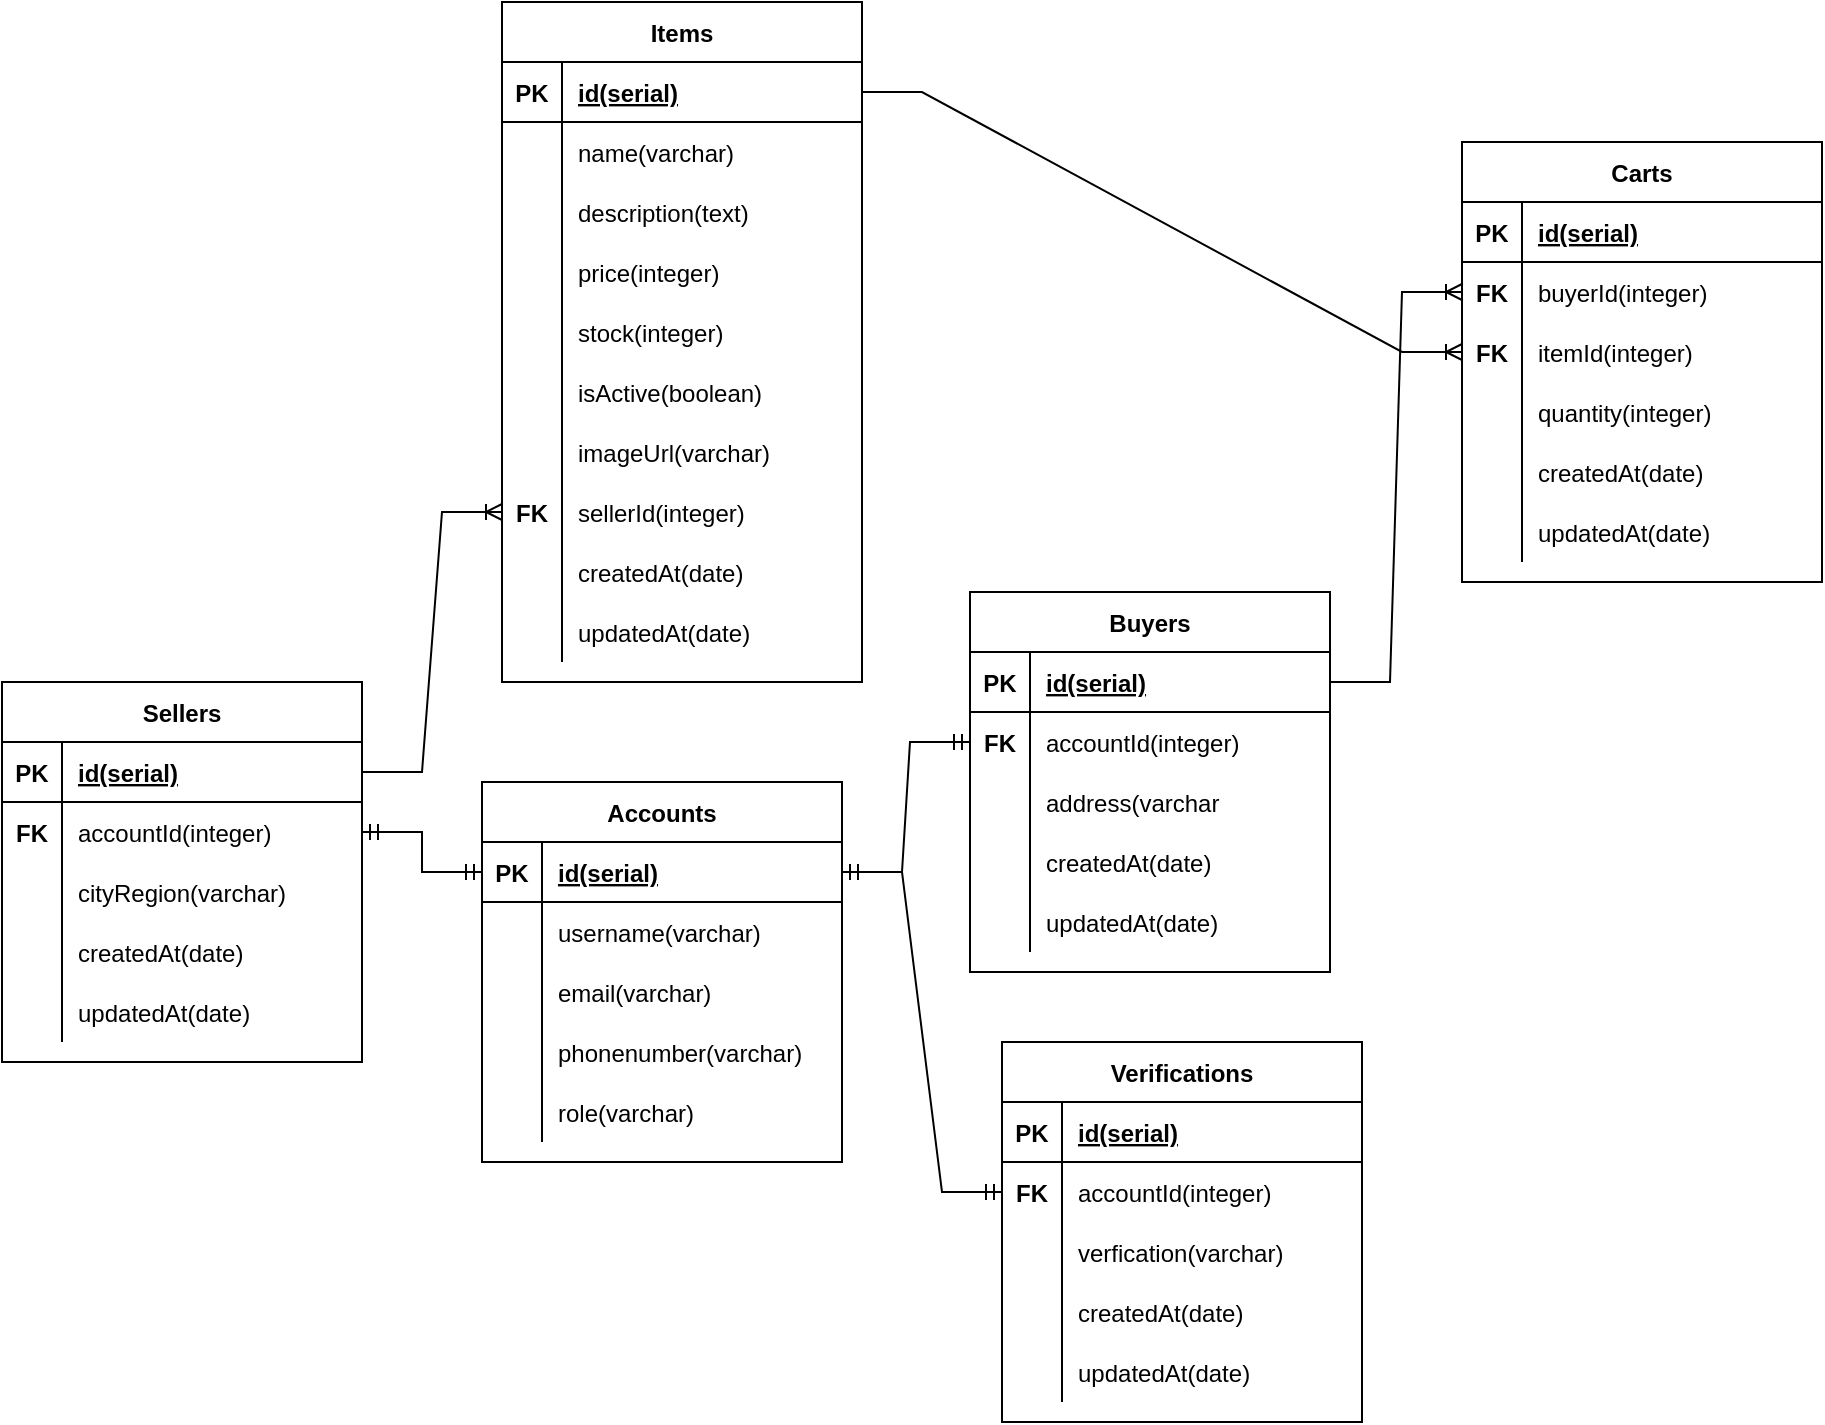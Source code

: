 <mxfile version="15.5.2" type="github">
  <diagram id="oNwJGqiaX8sWsKDRf94H" name="Page-1">
    <mxGraphModel dx="2130" dy="767" grid="1" gridSize="10" guides="1" tooltips="1" connect="1" arrows="1" fold="1" page="1" pageScale="1" pageWidth="827" pageHeight="1169" math="0" shadow="0">
      <root>
        <mxCell id="0" />
        <mxCell id="1" parent="0" />
        <mxCell id="CRNBBbrj-tP_phKa5Gia-1" value="Sellers" style="shape=table;startSize=30;container=1;collapsible=1;childLayout=tableLayout;fixedRows=1;rowLines=0;fontStyle=1;align=center;resizeLast=1;" vertex="1" parent="1">
          <mxGeometry x="-70" y="370" width="180" height="190" as="geometry" />
        </mxCell>
        <mxCell id="CRNBBbrj-tP_phKa5Gia-2" value="" style="shape=partialRectangle;collapsible=0;dropTarget=0;pointerEvents=0;fillColor=none;top=0;left=0;bottom=1;right=0;points=[[0,0.5],[1,0.5]];portConstraint=eastwest;" vertex="1" parent="CRNBBbrj-tP_phKa5Gia-1">
          <mxGeometry y="30" width="180" height="30" as="geometry" />
        </mxCell>
        <mxCell id="CRNBBbrj-tP_phKa5Gia-3" value="PK" style="shape=partialRectangle;connectable=0;fillColor=none;top=0;left=0;bottom=0;right=0;fontStyle=1;overflow=hidden;" vertex="1" parent="CRNBBbrj-tP_phKa5Gia-2">
          <mxGeometry width="30" height="30" as="geometry">
            <mxRectangle width="30" height="30" as="alternateBounds" />
          </mxGeometry>
        </mxCell>
        <mxCell id="CRNBBbrj-tP_phKa5Gia-4" value="id(serial)" style="shape=partialRectangle;connectable=0;fillColor=none;top=0;left=0;bottom=0;right=0;align=left;spacingLeft=6;fontStyle=5;overflow=hidden;" vertex="1" parent="CRNBBbrj-tP_phKa5Gia-2">
          <mxGeometry x="30" width="150" height="30" as="geometry">
            <mxRectangle width="150" height="30" as="alternateBounds" />
          </mxGeometry>
        </mxCell>
        <mxCell id="CRNBBbrj-tP_phKa5Gia-5" value="" style="shape=partialRectangle;collapsible=0;dropTarget=0;pointerEvents=0;fillColor=none;top=0;left=0;bottom=0;right=0;points=[[0,0.5],[1,0.5]];portConstraint=eastwest;" vertex="1" parent="CRNBBbrj-tP_phKa5Gia-1">
          <mxGeometry y="60" width="180" height="30" as="geometry" />
        </mxCell>
        <mxCell id="CRNBBbrj-tP_phKa5Gia-6" value="FK" style="shape=partialRectangle;connectable=0;fillColor=none;top=0;left=0;bottom=0;right=0;editable=1;overflow=hidden;fontStyle=1" vertex="1" parent="CRNBBbrj-tP_phKa5Gia-5">
          <mxGeometry width="30" height="30" as="geometry">
            <mxRectangle width="30" height="30" as="alternateBounds" />
          </mxGeometry>
        </mxCell>
        <mxCell id="CRNBBbrj-tP_phKa5Gia-7" value="accountId(integer)" style="shape=partialRectangle;connectable=0;fillColor=none;top=0;left=0;bottom=0;right=0;align=left;spacingLeft=6;overflow=hidden;" vertex="1" parent="CRNBBbrj-tP_phKa5Gia-5">
          <mxGeometry x="30" width="150" height="30" as="geometry">
            <mxRectangle width="150" height="30" as="alternateBounds" />
          </mxGeometry>
        </mxCell>
        <mxCell id="CRNBBbrj-tP_phKa5Gia-8" value="" style="shape=partialRectangle;collapsible=0;dropTarget=0;pointerEvents=0;fillColor=none;top=0;left=0;bottom=0;right=0;points=[[0,0.5],[1,0.5]];portConstraint=eastwest;" vertex="1" parent="CRNBBbrj-tP_phKa5Gia-1">
          <mxGeometry y="90" width="180" height="30" as="geometry" />
        </mxCell>
        <mxCell id="CRNBBbrj-tP_phKa5Gia-9" value="" style="shape=partialRectangle;connectable=0;fillColor=none;top=0;left=0;bottom=0;right=0;editable=1;overflow=hidden;" vertex="1" parent="CRNBBbrj-tP_phKa5Gia-8">
          <mxGeometry width="30" height="30" as="geometry">
            <mxRectangle width="30" height="30" as="alternateBounds" />
          </mxGeometry>
        </mxCell>
        <mxCell id="CRNBBbrj-tP_phKa5Gia-10" value="cityRegion(varchar)" style="shape=partialRectangle;connectable=0;fillColor=none;top=0;left=0;bottom=0;right=0;align=left;spacingLeft=6;overflow=hidden;" vertex="1" parent="CRNBBbrj-tP_phKa5Gia-8">
          <mxGeometry x="30" width="150" height="30" as="geometry">
            <mxRectangle width="150" height="30" as="alternateBounds" />
          </mxGeometry>
        </mxCell>
        <mxCell id="CRNBBbrj-tP_phKa5Gia-11" value="" style="shape=partialRectangle;collapsible=0;dropTarget=0;pointerEvents=0;fillColor=none;top=0;left=0;bottom=0;right=0;points=[[0,0.5],[1,0.5]];portConstraint=eastwest;" vertex="1" parent="CRNBBbrj-tP_phKa5Gia-1">
          <mxGeometry y="120" width="180" height="30" as="geometry" />
        </mxCell>
        <mxCell id="CRNBBbrj-tP_phKa5Gia-12" value="" style="shape=partialRectangle;connectable=0;fillColor=none;top=0;left=0;bottom=0;right=0;editable=1;overflow=hidden;" vertex="1" parent="CRNBBbrj-tP_phKa5Gia-11">
          <mxGeometry width="30" height="30" as="geometry">
            <mxRectangle width="30" height="30" as="alternateBounds" />
          </mxGeometry>
        </mxCell>
        <mxCell id="CRNBBbrj-tP_phKa5Gia-13" value="createdAt(date)" style="shape=partialRectangle;connectable=0;fillColor=none;top=0;left=0;bottom=0;right=0;align=left;spacingLeft=6;overflow=hidden;" vertex="1" parent="CRNBBbrj-tP_phKa5Gia-11">
          <mxGeometry x="30" width="150" height="30" as="geometry">
            <mxRectangle width="150" height="30" as="alternateBounds" />
          </mxGeometry>
        </mxCell>
        <mxCell id="CRNBBbrj-tP_phKa5Gia-106" value="" style="shape=partialRectangle;collapsible=0;dropTarget=0;pointerEvents=0;fillColor=none;top=0;left=0;bottom=0;right=0;points=[[0,0.5],[1,0.5]];portConstraint=eastwest;" vertex="1" parent="CRNBBbrj-tP_phKa5Gia-1">
          <mxGeometry y="150" width="180" height="30" as="geometry" />
        </mxCell>
        <mxCell id="CRNBBbrj-tP_phKa5Gia-107" value="" style="shape=partialRectangle;connectable=0;fillColor=none;top=0;left=0;bottom=0;right=0;editable=1;overflow=hidden;" vertex="1" parent="CRNBBbrj-tP_phKa5Gia-106">
          <mxGeometry width="30" height="30" as="geometry">
            <mxRectangle width="30" height="30" as="alternateBounds" />
          </mxGeometry>
        </mxCell>
        <mxCell id="CRNBBbrj-tP_phKa5Gia-108" value="updatedAt(date)" style="shape=partialRectangle;connectable=0;fillColor=none;top=0;left=0;bottom=0;right=0;align=left;spacingLeft=6;overflow=hidden;" vertex="1" parent="CRNBBbrj-tP_phKa5Gia-106">
          <mxGeometry x="30" width="150" height="30" as="geometry">
            <mxRectangle width="150" height="30" as="alternateBounds" />
          </mxGeometry>
        </mxCell>
        <mxCell id="CRNBBbrj-tP_phKa5Gia-14" value="Buyers" style="shape=table;startSize=30;container=1;collapsible=1;childLayout=tableLayout;fixedRows=1;rowLines=0;fontStyle=1;align=center;resizeLast=1;" vertex="1" parent="1">
          <mxGeometry x="414" y="325" width="180" height="190" as="geometry" />
        </mxCell>
        <mxCell id="CRNBBbrj-tP_phKa5Gia-15" value="" style="shape=partialRectangle;collapsible=0;dropTarget=0;pointerEvents=0;fillColor=none;top=0;left=0;bottom=1;right=0;points=[[0,0.5],[1,0.5]];portConstraint=eastwest;" vertex="1" parent="CRNBBbrj-tP_phKa5Gia-14">
          <mxGeometry y="30" width="180" height="30" as="geometry" />
        </mxCell>
        <mxCell id="CRNBBbrj-tP_phKa5Gia-16" value="PK" style="shape=partialRectangle;connectable=0;fillColor=none;top=0;left=0;bottom=0;right=0;fontStyle=1;overflow=hidden;" vertex="1" parent="CRNBBbrj-tP_phKa5Gia-15">
          <mxGeometry width="30" height="30" as="geometry">
            <mxRectangle width="30" height="30" as="alternateBounds" />
          </mxGeometry>
        </mxCell>
        <mxCell id="CRNBBbrj-tP_phKa5Gia-17" value="id(serial)" style="shape=partialRectangle;connectable=0;fillColor=none;top=0;left=0;bottom=0;right=0;align=left;spacingLeft=6;fontStyle=5;overflow=hidden;" vertex="1" parent="CRNBBbrj-tP_phKa5Gia-15">
          <mxGeometry x="30" width="150" height="30" as="geometry">
            <mxRectangle width="150" height="30" as="alternateBounds" />
          </mxGeometry>
        </mxCell>
        <mxCell id="CRNBBbrj-tP_phKa5Gia-18" value="" style="shape=partialRectangle;collapsible=0;dropTarget=0;pointerEvents=0;fillColor=none;top=0;left=0;bottom=0;right=0;points=[[0,0.5],[1,0.5]];portConstraint=eastwest;" vertex="1" parent="CRNBBbrj-tP_phKa5Gia-14">
          <mxGeometry y="60" width="180" height="30" as="geometry" />
        </mxCell>
        <mxCell id="CRNBBbrj-tP_phKa5Gia-19" value="FK" style="shape=partialRectangle;connectable=0;fillColor=none;top=0;left=0;bottom=0;right=0;editable=1;overflow=hidden;fontStyle=1" vertex="1" parent="CRNBBbrj-tP_phKa5Gia-18">
          <mxGeometry width="30" height="30" as="geometry">
            <mxRectangle width="30" height="30" as="alternateBounds" />
          </mxGeometry>
        </mxCell>
        <mxCell id="CRNBBbrj-tP_phKa5Gia-20" value="accountId(integer)" style="shape=partialRectangle;connectable=0;fillColor=none;top=0;left=0;bottom=0;right=0;align=left;spacingLeft=6;overflow=hidden;" vertex="1" parent="CRNBBbrj-tP_phKa5Gia-18">
          <mxGeometry x="30" width="150" height="30" as="geometry">
            <mxRectangle width="150" height="30" as="alternateBounds" />
          </mxGeometry>
        </mxCell>
        <mxCell id="CRNBBbrj-tP_phKa5Gia-21" value="" style="shape=partialRectangle;collapsible=0;dropTarget=0;pointerEvents=0;fillColor=none;top=0;left=0;bottom=0;right=0;points=[[0,0.5],[1,0.5]];portConstraint=eastwest;" vertex="1" parent="CRNBBbrj-tP_phKa5Gia-14">
          <mxGeometry y="90" width="180" height="30" as="geometry" />
        </mxCell>
        <mxCell id="CRNBBbrj-tP_phKa5Gia-22" value="" style="shape=partialRectangle;connectable=0;fillColor=none;top=0;left=0;bottom=0;right=0;editable=1;overflow=hidden;" vertex="1" parent="CRNBBbrj-tP_phKa5Gia-21">
          <mxGeometry width="30" height="30" as="geometry">
            <mxRectangle width="30" height="30" as="alternateBounds" />
          </mxGeometry>
        </mxCell>
        <mxCell id="CRNBBbrj-tP_phKa5Gia-23" value="address(varchar" style="shape=partialRectangle;connectable=0;fillColor=none;top=0;left=0;bottom=0;right=0;align=left;spacingLeft=6;overflow=hidden;" vertex="1" parent="CRNBBbrj-tP_phKa5Gia-21">
          <mxGeometry x="30" width="150" height="30" as="geometry">
            <mxRectangle width="150" height="30" as="alternateBounds" />
          </mxGeometry>
        </mxCell>
        <mxCell id="CRNBBbrj-tP_phKa5Gia-24" value="" style="shape=partialRectangle;collapsible=0;dropTarget=0;pointerEvents=0;fillColor=none;top=0;left=0;bottom=0;right=0;points=[[0,0.5],[1,0.5]];portConstraint=eastwest;" vertex="1" parent="CRNBBbrj-tP_phKa5Gia-14">
          <mxGeometry y="120" width="180" height="30" as="geometry" />
        </mxCell>
        <mxCell id="CRNBBbrj-tP_phKa5Gia-25" value="" style="shape=partialRectangle;connectable=0;fillColor=none;top=0;left=0;bottom=0;right=0;editable=1;overflow=hidden;" vertex="1" parent="CRNBBbrj-tP_phKa5Gia-24">
          <mxGeometry width="30" height="30" as="geometry">
            <mxRectangle width="30" height="30" as="alternateBounds" />
          </mxGeometry>
        </mxCell>
        <mxCell id="CRNBBbrj-tP_phKa5Gia-26" value="createdAt(date)" style="shape=partialRectangle;connectable=0;fillColor=none;top=0;left=0;bottom=0;right=0;align=left;spacingLeft=6;overflow=hidden;" vertex="1" parent="CRNBBbrj-tP_phKa5Gia-24">
          <mxGeometry x="30" width="150" height="30" as="geometry">
            <mxRectangle width="150" height="30" as="alternateBounds" />
          </mxGeometry>
        </mxCell>
        <mxCell id="CRNBBbrj-tP_phKa5Gia-109" value="" style="shape=partialRectangle;collapsible=0;dropTarget=0;pointerEvents=0;fillColor=none;top=0;left=0;bottom=0;right=0;points=[[0,0.5],[1,0.5]];portConstraint=eastwest;" vertex="1" parent="CRNBBbrj-tP_phKa5Gia-14">
          <mxGeometry y="150" width="180" height="30" as="geometry" />
        </mxCell>
        <mxCell id="CRNBBbrj-tP_phKa5Gia-110" value="" style="shape=partialRectangle;connectable=0;fillColor=none;top=0;left=0;bottom=0;right=0;editable=1;overflow=hidden;" vertex="1" parent="CRNBBbrj-tP_phKa5Gia-109">
          <mxGeometry width="30" height="30" as="geometry">
            <mxRectangle width="30" height="30" as="alternateBounds" />
          </mxGeometry>
        </mxCell>
        <mxCell id="CRNBBbrj-tP_phKa5Gia-111" value="updatedAt(date)" style="shape=partialRectangle;connectable=0;fillColor=none;top=0;left=0;bottom=0;right=0;align=left;spacingLeft=6;overflow=hidden;" vertex="1" parent="CRNBBbrj-tP_phKa5Gia-109">
          <mxGeometry x="30" width="150" height="30" as="geometry">
            <mxRectangle width="150" height="30" as="alternateBounds" />
          </mxGeometry>
        </mxCell>
        <mxCell id="CRNBBbrj-tP_phKa5Gia-27" value="Accounts" style="shape=table;startSize=30;container=1;collapsible=1;childLayout=tableLayout;fixedRows=1;rowLines=0;fontStyle=1;align=center;resizeLast=1;" vertex="1" parent="1">
          <mxGeometry x="170" y="420" width="180" height="190" as="geometry" />
        </mxCell>
        <mxCell id="CRNBBbrj-tP_phKa5Gia-28" value="" style="shape=partialRectangle;collapsible=0;dropTarget=0;pointerEvents=0;fillColor=none;top=0;left=0;bottom=1;right=0;points=[[0,0.5],[1,0.5]];portConstraint=eastwest;" vertex="1" parent="CRNBBbrj-tP_phKa5Gia-27">
          <mxGeometry y="30" width="180" height="30" as="geometry" />
        </mxCell>
        <mxCell id="CRNBBbrj-tP_phKa5Gia-29" value="PK" style="shape=partialRectangle;connectable=0;fillColor=none;top=0;left=0;bottom=0;right=0;fontStyle=1;overflow=hidden;" vertex="1" parent="CRNBBbrj-tP_phKa5Gia-28">
          <mxGeometry width="30" height="30" as="geometry">
            <mxRectangle width="30" height="30" as="alternateBounds" />
          </mxGeometry>
        </mxCell>
        <mxCell id="CRNBBbrj-tP_phKa5Gia-30" value="id(serial)" style="shape=partialRectangle;connectable=0;fillColor=none;top=0;left=0;bottom=0;right=0;align=left;spacingLeft=6;fontStyle=5;overflow=hidden;" vertex="1" parent="CRNBBbrj-tP_phKa5Gia-28">
          <mxGeometry x="30" width="150" height="30" as="geometry">
            <mxRectangle width="150" height="30" as="alternateBounds" />
          </mxGeometry>
        </mxCell>
        <mxCell id="CRNBBbrj-tP_phKa5Gia-31" value="" style="shape=partialRectangle;collapsible=0;dropTarget=0;pointerEvents=0;fillColor=none;top=0;left=0;bottom=0;right=0;points=[[0,0.5],[1,0.5]];portConstraint=eastwest;" vertex="1" parent="CRNBBbrj-tP_phKa5Gia-27">
          <mxGeometry y="60" width="180" height="30" as="geometry" />
        </mxCell>
        <mxCell id="CRNBBbrj-tP_phKa5Gia-32" value="" style="shape=partialRectangle;connectable=0;fillColor=none;top=0;left=0;bottom=0;right=0;editable=1;overflow=hidden;" vertex="1" parent="CRNBBbrj-tP_phKa5Gia-31">
          <mxGeometry width="30" height="30" as="geometry">
            <mxRectangle width="30" height="30" as="alternateBounds" />
          </mxGeometry>
        </mxCell>
        <mxCell id="CRNBBbrj-tP_phKa5Gia-33" value="username(varchar)" style="shape=partialRectangle;connectable=0;fillColor=none;top=0;left=0;bottom=0;right=0;align=left;spacingLeft=6;overflow=hidden;" vertex="1" parent="CRNBBbrj-tP_phKa5Gia-31">
          <mxGeometry x="30" width="150" height="30" as="geometry">
            <mxRectangle width="150" height="30" as="alternateBounds" />
          </mxGeometry>
        </mxCell>
        <mxCell id="CRNBBbrj-tP_phKa5Gia-34" value="" style="shape=partialRectangle;collapsible=0;dropTarget=0;pointerEvents=0;fillColor=none;top=0;left=0;bottom=0;right=0;points=[[0,0.5],[1,0.5]];portConstraint=eastwest;" vertex="1" parent="CRNBBbrj-tP_phKa5Gia-27">
          <mxGeometry y="90" width="180" height="30" as="geometry" />
        </mxCell>
        <mxCell id="CRNBBbrj-tP_phKa5Gia-35" value="" style="shape=partialRectangle;connectable=0;fillColor=none;top=0;left=0;bottom=0;right=0;editable=1;overflow=hidden;" vertex="1" parent="CRNBBbrj-tP_phKa5Gia-34">
          <mxGeometry width="30" height="30" as="geometry">
            <mxRectangle width="30" height="30" as="alternateBounds" />
          </mxGeometry>
        </mxCell>
        <mxCell id="CRNBBbrj-tP_phKa5Gia-36" value="email(varchar)" style="shape=partialRectangle;connectable=0;fillColor=none;top=0;left=0;bottom=0;right=0;align=left;spacingLeft=6;overflow=hidden;" vertex="1" parent="CRNBBbrj-tP_phKa5Gia-34">
          <mxGeometry x="30" width="150" height="30" as="geometry">
            <mxRectangle width="150" height="30" as="alternateBounds" />
          </mxGeometry>
        </mxCell>
        <mxCell id="CRNBBbrj-tP_phKa5Gia-37" value="" style="shape=partialRectangle;collapsible=0;dropTarget=0;pointerEvents=0;fillColor=none;top=0;left=0;bottom=0;right=0;points=[[0,0.5],[1,0.5]];portConstraint=eastwest;" vertex="1" parent="CRNBBbrj-tP_phKa5Gia-27">
          <mxGeometry y="120" width="180" height="30" as="geometry" />
        </mxCell>
        <mxCell id="CRNBBbrj-tP_phKa5Gia-38" value="" style="shape=partialRectangle;connectable=0;fillColor=none;top=0;left=0;bottom=0;right=0;editable=1;overflow=hidden;" vertex="1" parent="CRNBBbrj-tP_phKa5Gia-37">
          <mxGeometry width="30" height="30" as="geometry">
            <mxRectangle width="30" height="30" as="alternateBounds" />
          </mxGeometry>
        </mxCell>
        <mxCell id="CRNBBbrj-tP_phKa5Gia-39" value="phonenumber(varchar)" style="shape=partialRectangle;connectable=0;fillColor=none;top=0;left=0;bottom=0;right=0;align=left;spacingLeft=6;overflow=hidden;" vertex="1" parent="CRNBBbrj-tP_phKa5Gia-37">
          <mxGeometry x="30" width="150" height="30" as="geometry">
            <mxRectangle width="150" height="30" as="alternateBounds" />
          </mxGeometry>
        </mxCell>
        <mxCell id="CRNBBbrj-tP_phKa5Gia-120" value="" style="shape=partialRectangle;collapsible=0;dropTarget=0;pointerEvents=0;fillColor=none;top=0;left=0;bottom=0;right=0;points=[[0,0.5],[1,0.5]];portConstraint=eastwest;" vertex="1" parent="CRNBBbrj-tP_phKa5Gia-27">
          <mxGeometry y="150" width="180" height="30" as="geometry" />
        </mxCell>
        <mxCell id="CRNBBbrj-tP_phKa5Gia-121" value="" style="shape=partialRectangle;connectable=0;fillColor=none;top=0;left=0;bottom=0;right=0;editable=1;overflow=hidden;" vertex="1" parent="CRNBBbrj-tP_phKa5Gia-120">
          <mxGeometry width="30" height="30" as="geometry">
            <mxRectangle width="30" height="30" as="alternateBounds" />
          </mxGeometry>
        </mxCell>
        <mxCell id="CRNBBbrj-tP_phKa5Gia-122" value="role(varchar)" style="shape=partialRectangle;connectable=0;fillColor=none;top=0;left=0;bottom=0;right=0;align=left;spacingLeft=6;overflow=hidden;" vertex="1" parent="CRNBBbrj-tP_phKa5Gia-120">
          <mxGeometry x="30" width="150" height="30" as="geometry">
            <mxRectangle width="150" height="30" as="alternateBounds" />
          </mxGeometry>
        </mxCell>
        <mxCell id="CRNBBbrj-tP_phKa5Gia-40" value="Items" style="shape=table;startSize=30;container=1;collapsible=1;childLayout=tableLayout;fixedRows=1;rowLines=0;fontStyle=1;align=center;resizeLast=1;" vertex="1" parent="1">
          <mxGeometry x="180" y="30" width="180" height="340" as="geometry" />
        </mxCell>
        <mxCell id="CRNBBbrj-tP_phKa5Gia-41" value="" style="shape=partialRectangle;collapsible=0;dropTarget=0;pointerEvents=0;fillColor=none;top=0;left=0;bottom=1;right=0;points=[[0,0.5],[1,0.5]];portConstraint=eastwest;" vertex="1" parent="CRNBBbrj-tP_phKa5Gia-40">
          <mxGeometry y="30" width="180" height="30" as="geometry" />
        </mxCell>
        <mxCell id="CRNBBbrj-tP_phKa5Gia-42" value="PK" style="shape=partialRectangle;connectable=0;fillColor=none;top=0;left=0;bottom=0;right=0;fontStyle=1;overflow=hidden;" vertex="1" parent="CRNBBbrj-tP_phKa5Gia-41">
          <mxGeometry width="30" height="30" as="geometry">
            <mxRectangle width="30" height="30" as="alternateBounds" />
          </mxGeometry>
        </mxCell>
        <mxCell id="CRNBBbrj-tP_phKa5Gia-43" value="id(serial)" style="shape=partialRectangle;connectable=0;fillColor=none;top=0;left=0;bottom=0;right=0;align=left;spacingLeft=6;fontStyle=5;overflow=hidden;" vertex="1" parent="CRNBBbrj-tP_phKa5Gia-41">
          <mxGeometry x="30" width="150" height="30" as="geometry">
            <mxRectangle width="150" height="30" as="alternateBounds" />
          </mxGeometry>
        </mxCell>
        <mxCell id="CRNBBbrj-tP_phKa5Gia-44" value="" style="shape=partialRectangle;collapsible=0;dropTarget=0;pointerEvents=0;fillColor=none;top=0;left=0;bottom=0;right=0;points=[[0,0.5],[1,0.5]];portConstraint=eastwest;" vertex="1" parent="CRNBBbrj-tP_phKa5Gia-40">
          <mxGeometry y="60" width="180" height="30" as="geometry" />
        </mxCell>
        <mxCell id="CRNBBbrj-tP_phKa5Gia-45" value="" style="shape=partialRectangle;connectable=0;fillColor=none;top=0;left=0;bottom=0;right=0;editable=1;overflow=hidden;" vertex="1" parent="CRNBBbrj-tP_phKa5Gia-44">
          <mxGeometry width="30" height="30" as="geometry">
            <mxRectangle width="30" height="30" as="alternateBounds" />
          </mxGeometry>
        </mxCell>
        <mxCell id="CRNBBbrj-tP_phKa5Gia-46" value="name(varchar)" style="shape=partialRectangle;connectable=0;fillColor=none;top=0;left=0;bottom=0;right=0;align=left;spacingLeft=6;overflow=hidden;" vertex="1" parent="CRNBBbrj-tP_phKa5Gia-44">
          <mxGeometry x="30" width="150" height="30" as="geometry">
            <mxRectangle width="150" height="30" as="alternateBounds" />
          </mxGeometry>
        </mxCell>
        <mxCell id="CRNBBbrj-tP_phKa5Gia-47" value="" style="shape=partialRectangle;collapsible=0;dropTarget=0;pointerEvents=0;fillColor=none;top=0;left=0;bottom=0;right=0;points=[[0,0.5],[1,0.5]];portConstraint=eastwest;" vertex="1" parent="CRNBBbrj-tP_phKa5Gia-40">
          <mxGeometry y="90" width="180" height="30" as="geometry" />
        </mxCell>
        <mxCell id="CRNBBbrj-tP_phKa5Gia-48" value="" style="shape=partialRectangle;connectable=0;fillColor=none;top=0;left=0;bottom=0;right=0;editable=1;overflow=hidden;" vertex="1" parent="CRNBBbrj-tP_phKa5Gia-47">
          <mxGeometry width="30" height="30" as="geometry">
            <mxRectangle width="30" height="30" as="alternateBounds" />
          </mxGeometry>
        </mxCell>
        <mxCell id="CRNBBbrj-tP_phKa5Gia-49" value="description(text)" style="shape=partialRectangle;connectable=0;fillColor=none;top=0;left=0;bottom=0;right=0;align=left;spacingLeft=6;overflow=hidden;" vertex="1" parent="CRNBBbrj-tP_phKa5Gia-47">
          <mxGeometry x="30" width="150" height="30" as="geometry">
            <mxRectangle width="150" height="30" as="alternateBounds" />
          </mxGeometry>
        </mxCell>
        <mxCell id="CRNBBbrj-tP_phKa5Gia-50" value="" style="shape=partialRectangle;collapsible=0;dropTarget=0;pointerEvents=0;fillColor=none;top=0;left=0;bottom=0;right=0;points=[[0,0.5],[1,0.5]];portConstraint=eastwest;" vertex="1" parent="CRNBBbrj-tP_phKa5Gia-40">
          <mxGeometry y="120" width="180" height="30" as="geometry" />
        </mxCell>
        <mxCell id="CRNBBbrj-tP_phKa5Gia-51" value="" style="shape=partialRectangle;connectable=0;fillColor=none;top=0;left=0;bottom=0;right=0;editable=1;overflow=hidden;" vertex="1" parent="CRNBBbrj-tP_phKa5Gia-50">
          <mxGeometry width="30" height="30" as="geometry">
            <mxRectangle width="30" height="30" as="alternateBounds" />
          </mxGeometry>
        </mxCell>
        <mxCell id="CRNBBbrj-tP_phKa5Gia-52" value="price(integer)" style="shape=partialRectangle;connectable=0;fillColor=none;top=0;left=0;bottom=0;right=0;align=left;spacingLeft=6;overflow=hidden;" vertex="1" parent="CRNBBbrj-tP_phKa5Gia-50">
          <mxGeometry x="30" width="150" height="30" as="geometry">
            <mxRectangle width="150" height="30" as="alternateBounds" />
          </mxGeometry>
        </mxCell>
        <mxCell id="CRNBBbrj-tP_phKa5Gia-79" value="" style="shape=partialRectangle;collapsible=0;dropTarget=0;pointerEvents=0;fillColor=none;top=0;left=0;bottom=0;right=0;points=[[0,0.5],[1,0.5]];portConstraint=eastwest;" vertex="1" parent="CRNBBbrj-tP_phKa5Gia-40">
          <mxGeometry y="150" width="180" height="30" as="geometry" />
        </mxCell>
        <mxCell id="CRNBBbrj-tP_phKa5Gia-80" value="" style="shape=partialRectangle;connectable=0;fillColor=none;top=0;left=0;bottom=0;right=0;editable=1;overflow=hidden;" vertex="1" parent="CRNBBbrj-tP_phKa5Gia-79">
          <mxGeometry width="30" height="30" as="geometry">
            <mxRectangle width="30" height="30" as="alternateBounds" />
          </mxGeometry>
        </mxCell>
        <mxCell id="CRNBBbrj-tP_phKa5Gia-81" value="stock(integer)" style="shape=partialRectangle;connectable=0;fillColor=none;top=0;left=0;bottom=0;right=0;align=left;spacingLeft=6;overflow=hidden;" vertex="1" parent="CRNBBbrj-tP_phKa5Gia-79">
          <mxGeometry x="30" width="150" height="30" as="geometry">
            <mxRectangle width="150" height="30" as="alternateBounds" />
          </mxGeometry>
        </mxCell>
        <mxCell id="CRNBBbrj-tP_phKa5Gia-82" value="" style="shape=partialRectangle;collapsible=0;dropTarget=0;pointerEvents=0;fillColor=none;top=0;left=0;bottom=0;right=0;points=[[0,0.5],[1,0.5]];portConstraint=eastwest;" vertex="1" parent="CRNBBbrj-tP_phKa5Gia-40">
          <mxGeometry y="180" width="180" height="30" as="geometry" />
        </mxCell>
        <mxCell id="CRNBBbrj-tP_phKa5Gia-83" value="" style="shape=partialRectangle;connectable=0;fillColor=none;top=0;left=0;bottom=0;right=0;editable=1;overflow=hidden;" vertex="1" parent="CRNBBbrj-tP_phKa5Gia-82">
          <mxGeometry width="30" height="30" as="geometry">
            <mxRectangle width="30" height="30" as="alternateBounds" />
          </mxGeometry>
        </mxCell>
        <mxCell id="CRNBBbrj-tP_phKa5Gia-84" value="isActive(boolean)" style="shape=partialRectangle;connectable=0;fillColor=none;top=0;left=0;bottom=0;right=0;align=left;spacingLeft=6;overflow=hidden;" vertex="1" parent="CRNBBbrj-tP_phKa5Gia-82">
          <mxGeometry x="30" width="150" height="30" as="geometry">
            <mxRectangle width="150" height="30" as="alternateBounds" />
          </mxGeometry>
        </mxCell>
        <mxCell id="CRNBBbrj-tP_phKa5Gia-85" value="" style="shape=partialRectangle;collapsible=0;dropTarget=0;pointerEvents=0;fillColor=none;top=0;left=0;bottom=0;right=0;points=[[0,0.5],[1,0.5]];portConstraint=eastwest;" vertex="1" parent="CRNBBbrj-tP_phKa5Gia-40">
          <mxGeometry y="210" width="180" height="30" as="geometry" />
        </mxCell>
        <mxCell id="CRNBBbrj-tP_phKa5Gia-86" value="" style="shape=partialRectangle;connectable=0;fillColor=none;top=0;left=0;bottom=0;right=0;editable=1;overflow=hidden;" vertex="1" parent="CRNBBbrj-tP_phKa5Gia-85">
          <mxGeometry width="30" height="30" as="geometry">
            <mxRectangle width="30" height="30" as="alternateBounds" />
          </mxGeometry>
        </mxCell>
        <mxCell id="CRNBBbrj-tP_phKa5Gia-87" value="imageUrl(varchar)" style="shape=partialRectangle;connectable=0;fillColor=none;top=0;left=0;bottom=0;right=0;align=left;spacingLeft=6;overflow=hidden;" vertex="1" parent="CRNBBbrj-tP_phKa5Gia-85">
          <mxGeometry x="30" width="150" height="30" as="geometry">
            <mxRectangle width="150" height="30" as="alternateBounds" />
          </mxGeometry>
        </mxCell>
        <mxCell id="CRNBBbrj-tP_phKa5Gia-88" value="" style="shape=partialRectangle;collapsible=0;dropTarget=0;pointerEvents=0;fillColor=none;top=0;left=0;bottom=0;right=0;points=[[0,0.5],[1,0.5]];portConstraint=eastwest;" vertex="1" parent="CRNBBbrj-tP_phKa5Gia-40">
          <mxGeometry y="240" width="180" height="30" as="geometry" />
        </mxCell>
        <mxCell id="CRNBBbrj-tP_phKa5Gia-89" value="FK" style="shape=partialRectangle;connectable=0;fillColor=none;top=0;left=0;bottom=0;right=0;editable=1;overflow=hidden;fontStyle=1" vertex="1" parent="CRNBBbrj-tP_phKa5Gia-88">
          <mxGeometry width="30" height="30" as="geometry">
            <mxRectangle width="30" height="30" as="alternateBounds" />
          </mxGeometry>
        </mxCell>
        <mxCell id="CRNBBbrj-tP_phKa5Gia-90" value="sellerId(integer)" style="shape=partialRectangle;connectable=0;fillColor=none;top=0;left=0;bottom=0;right=0;align=left;spacingLeft=6;overflow=hidden;" vertex="1" parent="CRNBBbrj-tP_phKa5Gia-88">
          <mxGeometry x="30" width="150" height="30" as="geometry">
            <mxRectangle width="150" height="30" as="alternateBounds" />
          </mxGeometry>
        </mxCell>
        <mxCell id="CRNBBbrj-tP_phKa5Gia-94" value="" style="shape=partialRectangle;collapsible=0;dropTarget=0;pointerEvents=0;fillColor=none;top=0;left=0;bottom=0;right=0;points=[[0,0.5],[1,0.5]];portConstraint=eastwest;" vertex="1" parent="CRNBBbrj-tP_phKa5Gia-40">
          <mxGeometry y="270" width="180" height="30" as="geometry" />
        </mxCell>
        <mxCell id="CRNBBbrj-tP_phKa5Gia-95" value="" style="shape=partialRectangle;connectable=0;fillColor=none;top=0;left=0;bottom=0;right=0;editable=1;overflow=hidden;fontStyle=1" vertex="1" parent="CRNBBbrj-tP_phKa5Gia-94">
          <mxGeometry width="30" height="30" as="geometry">
            <mxRectangle width="30" height="30" as="alternateBounds" />
          </mxGeometry>
        </mxCell>
        <mxCell id="CRNBBbrj-tP_phKa5Gia-96" value="createdAt(date)" style="shape=partialRectangle;connectable=0;fillColor=none;top=0;left=0;bottom=0;right=0;align=left;spacingLeft=6;overflow=hidden;" vertex="1" parent="CRNBBbrj-tP_phKa5Gia-94">
          <mxGeometry x="30" width="150" height="30" as="geometry">
            <mxRectangle width="150" height="30" as="alternateBounds" />
          </mxGeometry>
        </mxCell>
        <mxCell id="CRNBBbrj-tP_phKa5Gia-97" value="" style="shape=partialRectangle;collapsible=0;dropTarget=0;pointerEvents=0;fillColor=none;top=0;left=0;bottom=0;right=0;points=[[0,0.5],[1,0.5]];portConstraint=eastwest;" vertex="1" parent="CRNBBbrj-tP_phKa5Gia-40">
          <mxGeometry y="300" width="180" height="30" as="geometry" />
        </mxCell>
        <mxCell id="CRNBBbrj-tP_phKa5Gia-98" value="" style="shape=partialRectangle;connectable=0;fillColor=none;top=0;left=0;bottom=0;right=0;editable=1;overflow=hidden;fontStyle=1" vertex="1" parent="CRNBBbrj-tP_phKa5Gia-97">
          <mxGeometry width="30" height="30" as="geometry">
            <mxRectangle width="30" height="30" as="alternateBounds" />
          </mxGeometry>
        </mxCell>
        <mxCell id="CRNBBbrj-tP_phKa5Gia-99" value="updatedAt(date)" style="shape=partialRectangle;connectable=0;fillColor=none;top=0;left=0;bottom=0;right=0;align=left;spacingLeft=6;overflow=hidden;" vertex="1" parent="CRNBBbrj-tP_phKa5Gia-97">
          <mxGeometry x="30" width="150" height="30" as="geometry">
            <mxRectangle width="150" height="30" as="alternateBounds" />
          </mxGeometry>
        </mxCell>
        <mxCell id="CRNBBbrj-tP_phKa5Gia-53" value="Carts" style="shape=table;startSize=30;container=1;collapsible=1;childLayout=tableLayout;fixedRows=1;rowLines=0;fontStyle=1;align=center;resizeLast=1;" vertex="1" parent="1">
          <mxGeometry x="660" y="100" width="180" height="220" as="geometry" />
        </mxCell>
        <mxCell id="CRNBBbrj-tP_phKa5Gia-54" value="" style="shape=partialRectangle;collapsible=0;dropTarget=0;pointerEvents=0;fillColor=none;top=0;left=0;bottom=1;right=0;points=[[0,0.5],[1,0.5]];portConstraint=eastwest;" vertex="1" parent="CRNBBbrj-tP_phKa5Gia-53">
          <mxGeometry y="30" width="180" height="30" as="geometry" />
        </mxCell>
        <mxCell id="CRNBBbrj-tP_phKa5Gia-55" value="PK" style="shape=partialRectangle;connectable=0;fillColor=none;top=0;left=0;bottom=0;right=0;fontStyle=1;overflow=hidden;" vertex="1" parent="CRNBBbrj-tP_phKa5Gia-54">
          <mxGeometry width="30" height="30" as="geometry">
            <mxRectangle width="30" height="30" as="alternateBounds" />
          </mxGeometry>
        </mxCell>
        <mxCell id="CRNBBbrj-tP_phKa5Gia-56" value="id(serial)" style="shape=partialRectangle;connectable=0;fillColor=none;top=0;left=0;bottom=0;right=0;align=left;spacingLeft=6;fontStyle=5;overflow=hidden;" vertex="1" parent="CRNBBbrj-tP_phKa5Gia-54">
          <mxGeometry x="30" width="150" height="30" as="geometry">
            <mxRectangle width="150" height="30" as="alternateBounds" />
          </mxGeometry>
        </mxCell>
        <mxCell id="CRNBBbrj-tP_phKa5Gia-57" value="" style="shape=partialRectangle;collapsible=0;dropTarget=0;pointerEvents=0;fillColor=none;top=0;left=0;bottom=0;right=0;points=[[0,0.5],[1,0.5]];portConstraint=eastwest;" vertex="1" parent="CRNBBbrj-tP_phKa5Gia-53">
          <mxGeometry y="60" width="180" height="30" as="geometry" />
        </mxCell>
        <mxCell id="CRNBBbrj-tP_phKa5Gia-58" value="FK" style="shape=partialRectangle;connectable=0;fillColor=none;top=0;left=0;bottom=0;right=0;editable=1;overflow=hidden;fontStyle=1" vertex="1" parent="CRNBBbrj-tP_phKa5Gia-57">
          <mxGeometry width="30" height="30" as="geometry">
            <mxRectangle width="30" height="30" as="alternateBounds" />
          </mxGeometry>
        </mxCell>
        <mxCell id="CRNBBbrj-tP_phKa5Gia-59" value="buyerId(integer)" style="shape=partialRectangle;connectable=0;fillColor=none;top=0;left=0;bottom=0;right=0;align=left;spacingLeft=6;overflow=hidden;" vertex="1" parent="CRNBBbrj-tP_phKa5Gia-57">
          <mxGeometry x="30" width="150" height="30" as="geometry">
            <mxRectangle width="150" height="30" as="alternateBounds" />
          </mxGeometry>
        </mxCell>
        <mxCell id="CRNBBbrj-tP_phKa5Gia-60" value="" style="shape=partialRectangle;collapsible=0;dropTarget=0;pointerEvents=0;fillColor=none;top=0;left=0;bottom=0;right=0;points=[[0,0.5],[1,0.5]];portConstraint=eastwest;" vertex="1" parent="CRNBBbrj-tP_phKa5Gia-53">
          <mxGeometry y="90" width="180" height="30" as="geometry" />
        </mxCell>
        <mxCell id="CRNBBbrj-tP_phKa5Gia-61" value="FK" style="shape=partialRectangle;connectable=0;fillColor=none;top=0;left=0;bottom=0;right=0;editable=1;overflow=hidden;fontStyle=1" vertex="1" parent="CRNBBbrj-tP_phKa5Gia-60">
          <mxGeometry width="30" height="30" as="geometry">
            <mxRectangle width="30" height="30" as="alternateBounds" />
          </mxGeometry>
        </mxCell>
        <mxCell id="CRNBBbrj-tP_phKa5Gia-62" value="itemId(integer)" style="shape=partialRectangle;connectable=0;fillColor=none;top=0;left=0;bottom=0;right=0;align=left;spacingLeft=6;overflow=hidden;" vertex="1" parent="CRNBBbrj-tP_phKa5Gia-60">
          <mxGeometry x="30" width="150" height="30" as="geometry">
            <mxRectangle width="150" height="30" as="alternateBounds" />
          </mxGeometry>
        </mxCell>
        <mxCell id="CRNBBbrj-tP_phKa5Gia-63" value="" style="shape=partialRectangle;collapsible=0;dropTarget=0;pointerEvents=0;fillColor=none;top=0;left=0;bottom=0;right=0;points=[[0,0.5],[1,0.5]];portConstraint=eastwest;" vertex="1" parent="CRNBBbrj-tP_phKa5Gia-53">
          <mxGeometry y="120" width="180" height="30" as="geometry" />
        </mxCell>
        <mxCell id="CRNBBbrj-tP_phKa5Gia-64" value="" style="shape=partialRectangle;connectable=0;fillColor=none;top=0;left=0;bottom=0;right=0;editable=1;overflow=hidden;" vertex="1" parent="CRNBBbrj-tP_phKa5Gia-63">
          <mxGeometry width="30" height="30" as="geometry">
            <mxRectangle width="30" height="30" as="alternateBounds" />
          </mxGeometry>
        </mxCell>
        <mxCell id="CRNBBbrj-tP_phKa5Gia-65" value="quantity(integer)" style="shape=partialRectangle;connectable=0;fillColor=none;top=0;left=0;bottom=0;right=0;align=left;spacingLeft=6;overflow=hidden;" vertex="1" parent="CRNBBbrj-tP_phKa5Gia-63">
          <mxGeometry x="30" width="150" height="30" as="geometry">
            <mxRectangle width="150" height="30" as="alternateBounds" />
          </mxGeometry>
        </mxCell>
        <mxCell id="CRNBBbrj-tP_phKa5Gia-100" value="" style="shape=partialRectangle;collapsible=0;dropTarget=0;pointerEvents=0;fillColor=none;top=0;left=0;bottom=0;right=0;points=[[0,0.5],[1,0.5]];portConstraint=eastwest;" vertex="1" parent="CRNBBbrj-tP_phKa5Gia-53">
          <mxGeometry y="150" width="180" height="30" as="geometry" />
        </mxCell>
        <mxCell id="CRNBBbrj-tP_phKa5Gia-101" value="" style="shape=partialRectangle;connectable=0;fillColor=none;top=0;left=0;bottom=0;right=0;editable=1;overflow=hidden;" vertex="1" parent="CRNBBbrj-tP_phKa5Gia-100">
          <mxGeometry width="30" height="30" as="geometry">
            <mxRectangle width="30" height="30" as="alternateBounds" />
          </mxGeometry>
        </mxCell>
        <mxCell id="CRNBBbrj-tP_phKa5Gia-102" value="createdAt(date)" style="shape=partialRectangle;connectable=0;fillColor=none;top=0;left=0;bottom=0;right=0;align=left;spacingLeft=6;overflow=hidden;" vertex="1" parent="CRNBBbrj-tP_phKa5Gia-100">
          <mxGeometry x="30" width="150" height="30" as="geometry">
            <mxRectangle width="150" height="30" as="alternateBounds" />
          </mxGeometry>
        </mxCell>
        <mxCell id="CRNBBbrj-tP_phKa5Gia-103" value="" style="shape=partialRectangle;collapsible=0;dropTarget=0;pointerEvents=0;fillColor=none;top=0;left=0;bottom=0;right=0;points=[[0,0.5],[1,0.5]];portConstraint=eastwest;" vertex="1" parent="CRNBBbrj-tP_phKa5Gia-53">
          <mxGeometry y="180" width="180" height="30" as="geometry" />
        </mxCell>
        <mxCell id="CRNBBbrj-tP_phKa5Gia-104" value="" style="shape=partialRectangle;connectable=0;fillColor=none;top=0;left=0;bottom=0;right=0;editable=1;overflow=hidden;" vertex="1" parent="CRNBBbrj-tP_phKa5Gia-103">
          <mxGeometry width="30" height="30" as="geometry">
            <mxRectangle width="30" height="30" as="alternateBounds" />
          </mxGeometry>
        </mxCell>
        <mxCell id="CRNBBbrj-tP_phKa5Gia-105" value="updatedAt(date)" style="shape=partialRectangle;connectable=0;fillColor=none;top=0;left=0;bottom=0;right=0;align=left;spacingLeft=6;overflow=hidden;" vertex="1" parent="CRNBBbrj-tP_phKa5Gia-103">
          <mxGeometry x="30" width="150" height="30" as="geometry">
            <mxRectangle width="150" height="30" as="alternateBounds" />
          </mxGeometry>
        </mxCell>
        <mxCell id="CRNBBbrj-tP_phKa5Gia-66" value="Verifications" style="shape=table;startSize=30;container=1;collapsible=1;childLayout=tableLayout;fixedRows=1;rowLines=0;fontStyle=1;align=center;resizeLast=1;" vertex="1" parent="1">
          <mxGeometry x="430" y="550" width="180" height="190" as="geometry" />
        </mxCell>
        <mxCell id="CRNBBbrj-tP_phKa5Gia-67" value="" style="shape=partialRectangle;collapsible=0;dropTarget=0;pointerEvents=0;fillColor=none;top=0;left=0;bottom=1;right=0;points=[[0,0.5],[1,0.5]];portConstraint=eastwest;" vertex="1" parent="CRNBBbrj-tP_phKa5Gia-66">
          <mxGeometry y="30" width="180" height="30" as="geometry" />
        </mxCell>
        <mxCell id="CRNBBbrj-tP_phKa5Gia-68" value="PK" style="shape=partialRectangle;connectable=0;fillColor=none;top=0;left=0;bottom=0;right=0;fontStyle=1;overflow=hidden;" vertex="1" parent="CRNBBbrj-tP_phKa5Gia-67">
          <mxGeometry width="30" height="30" as="geometry">
            <mxRectangle width="30" height="30" as="alternateBounds" />
          </mxGeometry>
        </mxCell>
        <mxCell id="CRNBBbrj-tP_phKa5Gia-69" value="id(serial)" style="shape=partialRectangle;connectable=0;fillColor=none;top=0;left=0;bottom=0;right=0;align=left;spacingLeft=6;fontStyle=5;overflow=hidden;" vertex="1" parent="CRNBBbrj-tP_phKa5Gia-67">
          <mxGeometry x="30" width="150" height="30" as="geometry">
            <mxRectangle width="150" height="30" as="alternateBounds" />
          </mxGeometry>
        </mxCell>
        <mxCell id="CRNBBbrj-tP_phKa5Gia-70" value="" style="shape=partialRectangle;collapsible=0;dropTarget=0;pointerEvents=0;fillColor=none;top=0;left=0;bottom=0;right=0;points=[[0,0.5],[1,0.5]];portConstraint=eastwest;" vertex="1" parent="CRNBBbrj-tP_phKa5Gia-66">
          <mxGeometry y="60" width="180" height="30" as="geometry" />
        </mxCell>
        <mxCell id="CRNBBbrj-tP_phKa5Gia-71" value="FK" style="shape=partialRectangle;connectable=0;fillColor=none;top=0;left=0;bottom=0;right=0;editable=1;overflow=hidden;fontStyle=1" vertex="1" parent="CRNBBbrj-tP_phKa5Gia-70">
          <mxGeometry width="30" height="30" as="geometry">
            <mxRectangle width="30" height="30" as="alternateBounds" />
          </mxGeometry>
        </mxCell>
        <mxCell id="CRNBBbrj-tP_phKa5Gia-72" value="accountId(integer)" style="shape=partialRectangle;connectable=0;fillColor=none;top=0;left=0;bottom=0;right=0;align=left;spacingLeft=6;overflow=hidden;" vertex="1" parent="CRNBBbrj-tP_phKa5Gia-70">
          <mxGeometry x="30" width="150" height="30" as="geometry">
            <mxRectangle width="150" height="30" as="alternateBounds" />
          </mxGeometry>
        </mxCell>
        <mxCell id="CRNBBbrj-tP_phKa5Gia-73" value="" style="shape=partialRectangle;collapsible=0;dropTarget=0;pointerEvents=0;fillColor=none;top=0;left=0;bottom=0;right=0;points=[[0,0.5],[1,0.5]];portConstraint=eastwest;" vertex="1" parent="CRNBBbrj-tP_phKa5Gia-66">
          <mxGeometry y="90" width="180" height="30" as="geometry" />
        </mxCell>
        <mxCell id="CRNBBbrj-tP_phKa5Gia-74" value="" style="shape=partialRectangle;connectable=0;fillColor=none;top=0;left=0;bottom=0;right=0;editable=1;overflow=hidden;" vertex="1" parent="CRNBBbrj-tP_phKa5Gia-73">
          <mxGeometry width="30" height="30" as="geometry">
            <mxRectangle width="30" height="30" as="alternateBounds" />
          </mxGeometry>
        </mxCell>
        <mxCell id="CRNBBbrj-tP_phKa5Gia-75" value="verfication(varchar)" style="shape=partialRectangle;connectable=0;fillColor=none;top=0;left=0;bottom=0;right=0;align=left;spacingLeft=6;overflow=hidden;" vertex="1" parent="CRNBBbrj-tP_phKa5Gia-73">
          <mxGeometry x="30" width="150" height="30" as="geometry">
            <mxRectangle width="150" height="30" as="alternateBounds" />
          </mxGeometry>
        </mxCell>
        <mxCell id="CRNBBbrj-tP_phKa5Gia-76" value="" style="shape=partialRectangle;collapsible=0;dropTarget=0;pointerEvents=0;fillColor=none;top=0;left=0;bottom=0;right=0;points=[[0,0.5],[1,0.5]];portConstraint=eastwest;" vertex="1" parent="CRNBBbrj-tP_phKa5Gia-66">
          <mxGeometry y="120" width="180" height="30" as="geometry" />
        </mxCell>
        <mxCell id="CRNBBbrj-tP_phKa5Gia-77" value="" style="shape=partialRectangle;connectable=0;fillColor=none;top=0;left=0;bottom=0;right=0;editable=1;overflow=hidden;" vertex="1" parent="CRNBBbrj-tP_phKa5Gia-76">
          <mxGeometry width="30" height="30" as="geometry">
            <mxRectangle width="30" height="30" as="alternateBounds" />
          </mxGeometry>
        </mxCell>
        <mxCell id="CRNBBbrj-tP_phKa5Gia-78" value="createdAt(date)" style="shape=partialRectangle;connectable=0;fillColor=none;top=0;left=0;bottom=0;right=0;align=left;spacingLeft=6;overflow=hidden;" vertex="1" parent="CRNBBbrj-tP_phKa5Gia-76">
          <mxGeometry x="30" width="150" height="30" as="geometry">
            <mxRectangle width="150" height="30" as="alternateBounds" />
          </mxGeometry>
        </mxCell>
        <mxCell id="CRNBBbrj-tP_phKa5Gia-91" value="" style="shape=partialRectangle;collapsible=0;dropTarget=0;pointerEvents=0;fillColor=none;top=0;left=0;bottom=0;right=0;points=[[0,0.5],[1,0.5]];portConstraint=eastwest;" vertex="1" parent="CRNBBbrj-tP_phKa5Gia-66">
          <mxGeometry y="150" width="180" height="30" as="geometry" />
        </mxCell>
        <mxCell id="CRNBBbrj-tP_phKa5Gia-92" value="" style="shape=partialRectangle;connectable=0;fillColor=none;top=0;left=0;bottom=0;right=0;editable=1;overflow=hidden;" vertex="1" parent="CRNBBbrj-tP_phKa5Gia-91">
          <mxGeometry width="30" height="30" as="geometry">
            <mxRectangle width="30" height="30" as="alternateBounds" />
          </mxGeometry>
        </mxCell>
        <mxCell id="CRNBBbrj-tP_phKa5Gia-93" value="updatedAt(date)" style="shape=partialRectangle;connectable=0;fillColor=none;top=0;left=0;bottom=0;right=0;align=left;spacingLeft=6;overflow=hidden;" vertex="1" parent="CRNBBbrj-tP_phKa5Gia-91">
          <mxGeometry x="30" width="150" height="30" as="geometry">
            <mxRectangle width="150" height="30" as="alternateBounds" />
          </mxGeometry>
        </mxCell>
        <mxCell id="CRNBBbrj-tP_phKa5Gia-112" value="" style="edgeStyle=entityRelationEdgeStyle;fontSize=12;html=1;endArrow=ERmandOne;startArrow=ERmandOne;rounded=0;exitX=0;exitY=0.5;exitDx=0;exitDy=0;entryX=1;entryY=0.5;entryDx=0;entryDy=0;" edge="1" parent="1" source="CRNBBbrj-tP_phKa5Gia-28" target="CRNBBbrj-tP_phKa5Gia-5">
          <mxGeometry width="100" height="100" relative="1" as="geometry">
            <mxPoint x="10" y="360" as="sourcePoint" />
            <mxPoint x="110" y="260" as="targetPoint" />
          </mxGeometry>
        </mxCell>
        <mxCell id="CRNBBbrj-tP_phKa5Gia-113" value="" style="edgeStyle=entityRelationEdgeStyle;fontSize=12;html=1;endArrow=ERmandOne;startArrow=ERmandOne;rounded=0;entryX=0;entryY=0.5;entryDx=0;entryDy=0;exitX=1;exitY=0.5;exitDx=0;exitDy=0;" edge="1" parent="1" source="CRNBBbrj-tP_phKa5Gia-28" target="CRNBBbrj-tP_phKa5Gia-18">
          <mxGeometry width="100" height="100" relative="1" as="geometry">
            <mxPoint x="180" y="450" as="sourcePoint" />
            <mxPoint x="280" y="350" as="targetPoint" />
          </mxGeometry>
        </mxCell>
        <mxCell id="CRNBBbrj-tP_phKa5Gia-114" value="" style="edgeStyle=entityRelationEdgeStyle;fontSize=12;html=1;endArrow=ERmandOne;startArrow=ERmandOne;rounded=0;exitX=1;exitY=0.5;exitDx=0;exitDy=0;entryX=0;entryY=0.5;entryDx=0;entryDy=0;" edge="1" parent="1" source="CRNBBbrj-tP_phKa5Gia-28" target="CRNBBbrj-tP_phKa5Gia-70">
          <mxGeometry width="100" height="100" relative="1" as="geometry">
            <mxPoint x="180" y="470" as="sourcePoint" />
            <mxPoint x="280" y="370" as="targetPoint" />
          </mxGeometry>
        </mxCell>
        <mxCell id="CRNBBbrj-tP_phKa5Gia-116" value="" style="edgeStyle=entityRelationEdgeStyle;fontSize=12;html=1;endArrow=ERoneToMany;rounded=0;entryX=0;entryY=0.5;entryDx=0;entryDy=0;exitX=1;exitY=0.5;exitDx=0;exitDy=0;" edge="1" parent="1" source="CRNBBbrj-tP_phKa5Gia-2" target="CRNBBbrj-tP_phKa5Gia-88">
          <mxGeometry width="100" height="100" relative="1" as="geometry">
            <mxPoint x="180" y="270" as="sourcePoint" />
            <mxPoint x="280" y="170" as="targetPoint" />
          </mxGeometry>
        </mxCell>
        <mxCell id="CRNBBbrj-tP_phKa5Gia-118" value="" style="edgeStyle=entityRelationEdgeStyle;fontSize=12;html=1;endArrow=ERoneToMany;rounded=0;exitX=1;exitY=0.5;exitDx=0;exitDy=0;entryX=0;entryY=0.5;entryDx=0;entryDy=0;" edge="1" parent="1" source="CRNBBbrj-tP_phKa5Gia-15" target="CRNBBbrj-tP_phKa5Gia-57">
          <mxGeometry width="100" height="100" relative="1" as="geometry">
            <mxPoint x="290" y="300" as="sourcePoint" />
            <mxPoint x="390" y="200" as="targetPoint" />
          </mxGeometry>
        </mxCell>
        <mxCell id="CRNBBbrj-tP_phKa5Gia-119" value="" style="edgeStyle=entityRelationEdgeStyle;fontSize=12;html=1;endArrow=ERoneToMany;rounded=0;exitX=1;exitY=0.5;exitDx=0;exitDy=0;entryX=0;entryY=0.5;entryDx=0;entryDy=0;" edge="1" parent="1" source="CRNBBbrj-tP_phKa5Gia-41" target="CRNBBbrj-tP_phKa5Gia-60">
          <mxGeometry width="100" height="100" relative="1" as="geometry">
            <mxPoint x="290" y="300" as="sourcePoint" />
            <mxPoint x="390" y="200" as="targetPoint" />
          </mxGeometry>
        </mxCell>
      </root>
    </mxGraphModel>
  </diagram>
</mxfile>
